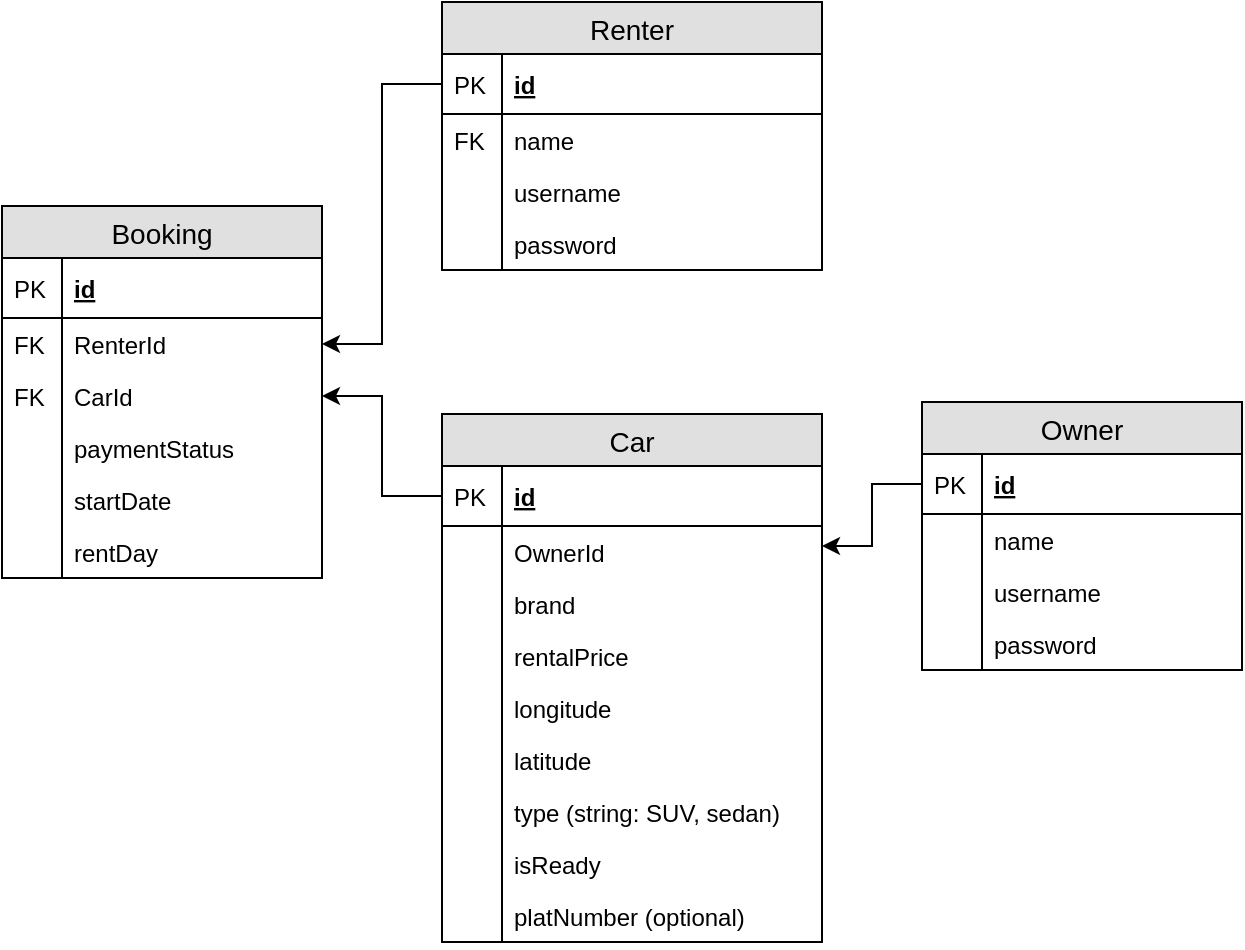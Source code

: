 <mxfile version="12.7.6" type="device"><diagram id="C5RBs43oDa-KdzZeNtuy" name="Page-1"><mxGraphModel dx="1102" dy="599" grid="1" gridSize="10" guides="1" tooltips="1" connect="1" arrows="1" fold="1" page="1" pageScale="1" pageWidth="827" pageHeight="1169" math="0" shadow="0"><root><mxCell id="WIyWlLk6GJQsqaUBKTNV-0"/><mxCell id="WIyWlLk6GJQsqaUBKTNV-1" parent="WIyWlLk6GJQsqaUBKTNV-0"/><mxCell id="tx0VlUiKPSg1FdMrtnyI-0" value="Booking" style="swimlane;fontStyle=0;childLayout=stackLayout;horizontal=1;startSize=26;fillColor=#e0e0e0;horizontalStack=0;resizeParent=1;resizeParentMax=0;resizeLast=0;collapsible=1;marginBottom=0;swimlaneFillColor=#ffffff;align=center;fontSize=14;" vertex="1" parent="WIyWlLk6GJQsqaUBKTNV-1"><mxGeometry x="150" y="332" width="160" height="186" as="geometry"/></mxCell><mxCell id="tx0VlUiKPSg1FdMrtnyI-1" value="id" style="shape=partialRectangle;top=0;left=0;right=0;bottom=1;align=left;verticalAlign=middle;fillColor=none;spacingLeft=34;spacingRight=4;overflow=hidden;rotatable=0;points=[[0,0.5],[1,0.5]];portConstraint=eastwest;dropTarget=0;fontStyle=5;fontSize=12;" vertex="1" parent="tx0VlUiKPSg1FdMrtnyI-0"><mxGeometry y="26" width="160" height="30" as="geometry"/></mxCell><mxCell id="tx0VlUiKPSg1FdMrtnyI-2" value="PK" style="shape=partialRectangle;top=0;left=0;bottom=0;fillColor=none;align=left;verticalAlign=middle;spacingLeft=4;spacingRight=4;overflow=hidden;rotatable=0;points=[];portConstraint=eastwest;part=1;fontSize=12;" vertex="1" connectable="0" parent="tx0VlUiKPSg1FdMrtnyI-1"><mxGeometry width="30" height="30" as="geometry"/></mxCell><mxCell id="tx0VlUiKPSg1FdMrtnyI-3" value="RenterId" style="shape=partialRectangle;top=0;left=0;right=0;bottom=0;align=left;verticalAlign=top;fillColor=none;spacingLeft=34;spacingRight=4;overflow=hidden;rotatable=0;points=[[0,0.5],[1,0.5]];portConstraint=eastwest;dropTarget=0;fontSize=12;" vertex="1" parent="tx0VlUiKPSg1FdMrtnyI-0"><mxGeometry y="56" width="160" height="26" as="geometry"/></mxCell><mxCell id="tx0VlUiKPSg1FdMrtnyI-4" value="FK" style="shape=partialRectangle;top=0;left=0;bottom=0;fillColor=none;align=left;verticalAlign=top;spacingLeft=4;spacingRight=4;overflow=hidden;rotatable=0;points=[];portConstraint=eastwest;part=1;fontSize=12;" vertex="1" connectable="0" parent="tx0VlUiKPSg1FdMrtnyI-3"><mxGeometry width="30" height="26" as="geometry"/></mxCell><mxCell id="tx0VlUiKPSg1FdMrtnyI-5" value="CarId" style="shape=partialRectangle;top=0;left=0;right=0;bottom=0;align=left;verticalAlign=top;fillColor=none;spacingLeft=34;spacingRight=4;overflow=hidden;rotatable=0;points=[[0,0.5],[1,0.5]];portConstraint=eastwest;dropTarget=0;fontSize=12;" vertex="1" parent="tx0VlUiKPSg1FdMrtnyI-0"><mxGeometry y="82" width="160" height="26" as="geometry"/></mxCell><mxCell id="tx0VlUiKPSg1FdMrtnyI-6" value="FK" style="shape=partialRectangle;top=0;left=0;bottom=0;fillColor=none;align=left;verticalAlign=top;spacingLeft=4;spacingRight=4;overflow=hidden;rotatable=0;points=[];portConstraint=eastwest;part=1;fontSize=12;" vertex="1" connectable="0" parent="tx0VlUiKPSg1FdMrtnyI-5"><mxGeometry width="30" height="26" as="geometry"/></mxCell><mxCell id="tx0VlUiKPSg1FdMrtnyI-23" value="paymentStatus" style="shape=partialRectangle;top=0;left=0;right=0;bottom=0;align=left;verticalAlign=top;fillColor=none;spacingLeft=34;spacingRight=4;overflow=hidden;rotatable=0;points=[[0,0.5],[1,0.5]];portConstraint=eastwest;dropTarget=0;fontSize=12;" vertex="1" parent="tx0VlUiKPSg1FdMrtnyI-0"><mxGeometry y="108" width="160" height="26" as="geometry"/></mxCell><mxCell id="tx0VlUiKPSg1FdMrtnyI-24" value="" style="shape=partialRectangle;top=0;left=0;bottom=0;fillColor=none;align=left;verticalAlign=top;spacingLeft=4;spacingRight=4;overflow=hidden;rotatable=0;points=[];portConstraint=eastwest;part=1;fontSize=12;" vertex="1" connectable="0" parent="tx0VlUiKPSg1FdMrtnyI-23"><mxGeometry width="30" height="26" as="geometry"/></mxCell><mxCell id="tx0VlUiKPSg1FdMrtnyI-27" value="startDate" style="shape=partialRectangle;top=0;left=0;right=0;bottom=0;align=left;verticalAlign=top;fillColor=none;spacingLeft=34;spacingRight=4;overflow=hidden;rotatable=0;points=[[0,0.5],[1,0.5]];portConstraint=eastwest;dropTarget=0;fontSize=12;" vertex="1" parent="tx0VlUiKPSg1FdMrtnyI-0"><mxGeometry y="134" width="160" height="26" as="geometry"/></mxCell><mxCell id="tx0VlUiKPSg1FdMrtnyI-28" value="" style="shape=partialRectangle;top=0;left=0;bottom=0;fillColor=none;align=left;verticalAlign=top;spacingLeft=4;spacingRight=4;overflow=hidden;rotatable=0;points=[];portConstraint=eastwest;part=1;fontSize=12;" vertex="1" connectable="0" parent="tx0VlUiKPSg1FdMrtnyI-27"><mxGeometry width="30" height="26" as="geometry"/></mxCell><mxCell id="tx0VlUiKPSg1FdMrtnyI-29" value="rentDay" style="shape=partialRectangle;top=0;left=0;right=0;bottom=0;align=left;verticalAlign=top;fillColor=none;spacingLeft=34;spacingRight=4;overflow=hidden;rotatable=0;points=[[0,0.5],[1,0.5]];portConstraint=eastwest;dropTarget=0;fontSize=12;" vertex="1" parent="tx0VlUiKPSg1FdMrtnyI-0"><mxGeometry y="160" width="160" height="26" as="geometry"/></mxCell><mxCell id="tx0VlUiKPSg1FdMrtnyI-30" value="" style="shape=partialRectangle;top=0;left=0;bottom=0;fillColor=none;align=left;verticalAlign=top;spacingLeft=4;spacingRight=4;overflow=hidden;rotatable=0;points=[];portConstraint=eastwest;part=1;fontSize=12;" vertex="1" connectable="0" parent="tx0VlUiKPSg1FdMrtnyI-29"><mxGeometry width="30" height="26" as="geometry"/></mxCell><mxCell id="tx0VlUiKPSg1FdMrtnyI-11" style="edgeStyle=orthogonalEdgeStyle;rounded=0;orthogonalLoop=1;jettySize=auto;html=1;exitX=0;exitY=0.5;exitDx=0;exitDy=0;" edge="1" parent="WIyWlLk6GJQsqaUBKTNV-1" source="tx0VlUiKPSg1FdMrtnyI-69" target="tx0VlUiKPSg1FdMrtnyI-5"><mxGeometry relative="1" as="geometry"><mxPoint x="380" y="469" as="sourcePoint"/></mxGeometry></mxCell><mxCell id="tx0VlUiKPSg1FdMrtnyI-13" style="edgeStyle=orthogonalEdgeStyle;rounded=0;orthogonalLoop=1;jettySize=auto;html=1;exitX=0;exitY=0.5;exitDx=0;exitDy=0;entryX=1;entryY=0.5;entryDx=0;entryDy=0;" edge="1" parent="WIyWlLk6GJQsqaUBKTNV-1" source="tx0VlUiKPSg1FdMrtnyI-43" target="tx0VlUiKPSg1FdMrtnyI-3"><mxGeometry relative="1" as="geometry"><mxPoint x="380" y="239" as="sourcePoint"/></mxGeometry></mxCell><mxCell id="tx0VlUiKPSg1FdMrtnyI-14" style="edgeStyle=orthogonalEdgeStyle;rounded=0;orthogonalLoop=1;jettySize=auto;html=1;exitX=0;exitY=0.5;exitDx=0;exitDy=0;entryX=1;entryY=0.25;entryDx=0;entryDy=0;" edge="1" parent="WIyWlLk6GJQsqaUBKTNV-1" source="tx0VlUiKPSg1FdMrtnyI-58" target="tx0VlUiKPSg1FdMrtnyI-68"><mxGeometry relative="1" as="geometry"><mxPoint x="590" y="479" as="sourcePoint"/><mxPoint x="540" y="495" as="targetPoint"/></mxGeometry></mxCell><mxCell id="tx0VlUiKPSg1FdMrtnyI-42" value="Renter" style="swimlane;fontStyle=0;childLayout=stackLayout;horizontal=1;startSize=26;fillColor=#e0e0e0;horizontalStack=0;resizeParent=1;resizeParentMax=0;resizeLast=0;collapsible=1;marginBottom=0;swimlaneFillColor=#ffffff;align=center;fontSize=14;" vertex="1" parent="WIyWlLk6GJQsqaUBKTNV-1"><mxGeometry x="370" y="230" width="190" height="134" as="geometry"/></mxCell><mxCell id="tx0VlUiKPSg1FdMrtnyI-43" value="id" style="shape=partialRectangle;top=0;left=0;right=0;bottom=1;align=left;verticalAlign=middle;fillColor=none;spacingLeft=34;spacingRight=4;overflow=hidden;rotatable=0;points=[[0,0.5],[1,0.5]];portConstraint=eastwest;dropTarget=0;fontStyle=5;fontSize=12;" vertex="1" parent="tx0VlUiKPSg1FdMrtnyI-42"><mxGeometry y="26" width="190" height="30" as="geometry"/></mxCell><mxCell id="tx0VlUiKPSg1FdMrtnyI-44" value="PK" style="shape=partialRectangle;top=0;left=0;bottom=0;fillColor=none;align=left;verticalAlign=middle;spacingLeft=4;spacingRight=4;overflow=hidden;rotatable=0;points=[];portConstraint=eastwest;part=1;fontSize=12;" vertex="1" connectable="0" parent="tx0VlUiKPSg1FdMrtnyI-43"><mxGeometry width="30" height="30" as="geometry"/></mxCell><mxCell id="tx0VlUiKPSg1FdMrtnyI-45" value="name" style="shape=partialRectangle;top=0;left=0;right=0;bottom=0;align=left;verticalAlign=top;fillColor=none;spacingLeft=34;spacingRight=4;overflow=hidden;rotatable=0;points=[[0,0.5],[1,0.5]];portConstraint=eastwest;dropTarget=0;fontSize=12;" vertex="1" parent="tx0VlUiKPSg1FdMrtnyI-42"><mxGeometry y="56" width="190" height="26" as="geometry"/></mxCell><mxCell id="tx0VlUiKPSg1FdMrtnyI-46" value="FK" style="shape=partialRectangle;top=0;left=0;bottom=0;fillColor=none;align=left;verticalAlign=top;spacingLeft=4;spacingRight=4;overflow=hidden;rotatable=0;points=[];portConstraint=eastwest;part=1;fontSize=12;" vertex="1" connectable="0" parent="tx0VlUiKPSg1FdMrtnyI-45"><mxGeometry width="30" height="26" as="geometry"/></mxCell><mxCell id="tx0VlUiKPSg1FdMrtnyI-95" value="username" style="shape=partialRectangle;top=0;left=0;right=0;bottom=0;align=left;verticalAlign=top;fillColor=none;spacingLeft=34;spacingRight=4;overflow=hidden;rotatable=0;points=[[0,0.5],[1,0.5]];portConstraint=eastwest;dropTarget=0;fontSize=12;" vertex="1" parent="tx0VlUiKPSg1FdMrtnyI-42"><mxGeometry y="82" width="190" height="26" as="geometry"/></mxCell><mxCell id="tx0VlUiKPSg1FdMrtnyI-96" value="" style="shape=partialRectangle;top=0;left=0;bottom=0;fillColor=none;align=left;verticalAlign=top;spacingLeft=4;spacingRight=4;overflow=hidden;rotatable=0;points=[];portConstraint=eastwest;part=1;fontSize=12;" vertex="1" connectable="0" parent="tx0VlUiKPSg1FdMrtnyI-95"><mxGeometry width="30" height="26" as="geometry"/></mxCell><mxCell id="tx0VlUiKPSg1FdMrtnyI-97" value="password" style="shape=partialRectangle;top=0;left=0;right=0;bottom=0;align=left;verticalAlign=top;fillColor=none;spacingLeft=34;spacingRight=4;overflow=hidden;rotatable=0;points=[[0,0.5],[1,0.5]];portConstraint=eastwest;dropTarget=0;fontSize=12;" vertex="1" parent="tx0VlUiKPSg1FdMrtnyI-42"><mxGeometry y="108" width="190" height="26" as="geometry"/></mxCell><mxCell id="tx0VlUiKPSg1FdMrtnyI-98" value="" style="shape=partialRectangle;top=0;left=0;bottom=0;fillColor=none;align=left;verticalAlign=top;spacingLeft=4;spacingRight=4;overflow=hidden;rotatable=0;points=[];portConstraint=eastwest;part=1;fontSize=12;" vertex="1" connectable="0" parent="tx0VlUiKPSg1FdMrtnyI-97"><mxGeometry width="30" height="26" as="geometry"/></mxCell><mxCell id="tx0VlUiKPSg1FdMrtnyI-57" value="Owner" style="swimlane;fontStyle=0;childLayout=stackLayout;horizontal=1;startSize=26;fillColor=#e0e0e0;horizontalStack=0;resizeParent=1;resizeParentMax=0;resizeLast=0;collapsible=1;marginBottom=0;swimlaneFillColor=#ffffff;align=center;fontSize=14;" vertex="1" parent="WIyWlLk6GJQsqaUBKTNV-1"><mxGeometry x="610" y="430" width="160" height="134" as="geometry"/></mxCell><mxCell id="tx0VlUiKPSg1FdMrtnyI-58" value="id" style="shape=partialRectangle;top=0;left=0;right=0;bottom=1;align=left;verticalAlign=middle;fillColor=none;spacingLeft=34;spacingRight=4;overflow=hidden;rotatable=0;points=[[0,0.5],[1,0.5]];portConstraint=eastwest;dropTarget=0;fontStyle=5;fontSize=12;" vertex="1" parent="tx0VlUiKPSg1FdMrtnyI-57"><mxGeometry y="26" width="160" height="30" as="geometry"/></mxCell><mxCell id="tx0VlUiKPSg1FdMrtnyI-59" value="PK" style="shape=partialRectangle;top=0;left=0;bottom=0;fillColor=none;align=left;verticalAlign=middle;spacingLeft=4;spacingRight=4;overflow=hidden;rotatable=0;points=[];portConstraint=eastwest;part=1;fontSize=12;" vertex="1" connectable="0" parent="tx0VlUiKPSg1FdMrtnyI-58"><mxGeometry width="30" height="30" as="geometry"/></mxCell><mxCell id="tx0VlUiKPSg1FdMrtnyI-60" value="name" style="shape=partialRectangle;top=0;left=0;right=0;bottom=0;align=left;verticalAlign=top;fillColor=none;spacingLeft=34;spacingRight=4;overflow=hidden;rotatable=0;points=[[0,0.5],[1,0.5]];portConstraint=eastwest;dropTarget=0;fontSize=12;" vertex="1" parent="tx0VlUiKPSg1FdMrtnyI-57"><mxGeometry y="56" width="160" height="26" as="geometry"/></mxCell><mxCell id="tx0VlUiKPSg1FdMrtnyI-61" value="" style="shape=partialRectangle;top=0;left=0;bottom=0;fillColor=none;align=left;verticalAlign=top;spacingLeft=4;spacingRight=4;overflow=hidden;rotatable=0;points=[];portConstraint=eastwest;part=1;fontSize=12;" vertex="1" connectable="0" parent="tx0VlUiKPSg1FdMrtnyI-60"><mxGeometry width="30" height="26" as="geometry"/></mxCell><mxCell id="tx0VlUiKPSg1FdMrtnyI-91" value="username" style="shape=partialRectangle;top=0;left=0;right=0;bottom=0;align=left;verticalAlign=top;fillColor=none;spacingLeft=34;spacingRight=4;overflow=hidden;rotatable=0;points=[[0,0.5],[1,0.5]];portConstraint=eastwest;dropTarget=0;fontSize=12;" vertex="1" parent="tx0VlUiKPSg1FdMrtnyI-57"><mxGeometry y="82" width="160" height="26" as="geometry"/></mxCell><mxCell id="tx0VlUiKPSg1FdMrtnyI-92" value="" style="shape=partialRectangle;top=0;left=0;bottom=0;fillColor=none;align=left;verticalAlign=top;spacingLeft=4;spacingRight=4;overflow=hidden;rotatable=0;points=[];portConstraint=eastwest;part=1;fontSize=12;" vertex="1" connectable="0" parent="tx0VlUiKPSg1FdMrtnyI-91"><mxGeometry width="30" height="26" as="geometry"/></mxCell><mxCell id="tx0VlUiKPSg1FdMrtnyI-93" value="password" style="shape=partialRectangle;top=0;left=0;right=0;bottom=0;align=left;verticalAlign=top;fillColor=none;spacingLeft=34;spacingRight=4;overflow=hidden;rotatable=0;points=[[0,0.5],[1,0.5]];portConstraint=eastwest;dropTarget=0;fontSize=12;" vertex="1" parent="tx0VlUiKPSg1FdMrtnyI-57"><mxGeometry y="108" width="160" height="26" as="geometry"/></mxCell><mxCell id="tx0VlUiKPSg1FdMrtnyI-94" value="" style="shape=partialRectangle;top=0;left=0;bottom=0;fillColor=none;align=left;verticalAlign=top;spacingLeft=4;spacingRight=4;overflow=hidden;rotatable=0;points=[];portConstraint=eastwest;part=1;fontSize=12;" vertex="1" connectable="0" parent="tx0VlUiKPSg1FdMrtnyI-93"><mxGeometry width="30" height="26" as="geometry"/></mxCell><mxCell id="tx0VlUiKPSg1FdMrtnyI-68" value="Car" style="swimlane;fontStyle=0;childLayout=stackLayout;horizontal=1;startSize=26;fillColor=#e0e0e0;horizontalStack=0;resizeParent=1;resizeParentMax=0;resizeLast=0;collapsible=1;marginBottom=0;swimlaneFillColor=#ffffff;align=center;fontSize=14;" vertex="1" parent="WIyWlLk6GJQsqaUBKTNV-1"><mxGeometry x="370" y="436" width="190" height="264" as="geometry"/></mxCell><mxCell id="tx0VlUiKPSg1FdMrtnyI-69" value="id" style="shape=partialRectangle;top=0;left=0;right=0;bottom=1;align=left;verticalAlign=middle;fillColor=none;spacingLeft=34;spacingRight=4;overflow=hidden;rotatable=0;points=[[0,0.5],[1,0.5]];portConstraint=eastwest;dropTarget=0;fontStyle=5;fontSize=12;" vertex="1" parent="tx0VlUiKPSg1FdMrtnyI-68"><mxGeometry y="26" width="190" height="30" as="geometry"/></mxCell><mxCell id="tx0VlUiKPSg1FdMrtnyI-70" value="PK" style="shape=partialRectangle;top=0;left=0;bottom=0;fillColor=none;align=left;verticalAlign=middle;spacingLeft=4;spacingRight=4;overflow=hidden;rotatable=0;points=[];portConstraint=eastwest;part=1;fontSize=12;" vertex="1" connectable="0" parent="tx0VlUiKPSg1FdMrtnyI-69"><mxGeometry width="30" height="30" as="geometry"/></mxCell><mxCell id="tx0VlUiKPSg1FdMrtnyI-71" value="OwnerId" style="shape=partialRectangle;top=0;left=0;right=0;bottom=0;align=left;verticalAlign=top;fillColor=none;spacingLeft=34;spacingRight=4;overflow=hidden;rotatable=0;points=[[0,0.5],[1,0.5]];portConstraint=eastwest;dropTarget=0;fontSize=12;" vertex="1" parent="tx0VlUiKPSg1FdMrtnyI-68"><mxGeometry y="56" width="190" height="26" as="geometry"/></mxCell><mxCell id="tx0VlUiKPSg1FdMrtnyI-72" value="" style="shape=partialRectangle;top=0;left=0;bottom=0;fillColor=none;align=left;verticalAlign=top;spacingLeft=4;spacingRight=4;overflow=hidden;rotatable=0;points=[];portConstraint=eastwest;part=1;fontSize=12;" vertex="1" connectable="0" parent="tx0VlUiKPSg1FdMrtnyI-71"><mxGeometry width="30" height="26" as="geometry"/></mxCell><mxCell id="tx0VlUiKPSg1FdMrtnyI-73" value="brand" style="shape=partialRectangle;top=0;left=0;right=0;bottom=0;align=left;verticalAlign=top;fillColor=none;spacingLeft=34;spacingRight=4;overflow=hidden;rotatable=0;points=[[0,0.5],[1,0.5]];portConstraint=eastwest;dropTarget=0;fontSize=12;" vertex="1" parent="tx0VlUiKPSg1FdMrtnyI-68"><mxGeometry y="82" width="190" height="26" as="geometry"/></mxCell><mxCell id="tx0VlUiKPSg1FdMrtnyI-74" value="" style="shape=partialRectangle;top=0;left=0;bottom=0;fillColor=none;align=left;verticalAlign=top;spacingLeft=4;spacingRight=4;overflow=hidden;rotatable=0;points=[];portConstraint=eastwest;part=1;fontSize=12;" vertex="1" connectable="0" parent="tx0VlUiKPSg1FdMrtnyI-73"><mxGeometry width="30" height="26" as="geometry"/></mxCell><mxCell id="tx0VlUiKPSg1FdMrtnyI-75" value="rentalPrice" style="shape=partialRectangle;top=0;left=0;right=0;bottom=0;align=left;verticalAlign=top;fillColor=none;spacingLeft=34;spacingRight=4;overflow=hidden;rotatable=0;points=[[0,0.5],[1,0.5]];portConstraint=eastwest;dropTarget=0;fontSize=12;" vertex="1" parent="tx0VlUiKPSg1FdMrtnyI-68"><mxGeometry y="108" width="190" height="26" as="geometry"/></mxCell><mxCell id="tx0VlUiKPSg1FdMrtnyI-76" value="" style="shape=partialRectangle;top=0;left=0;bottom=0;fillColor=none;align=left;verticalAlign=top;spacingLeft=4;spacingRight=4;overflow=hidden;rotatable=0;points=[];portConstraint=eastwest;part=1;fontSize=12;" vertex="1" connectable="0" parent="tx0VlUiKPSg1FdMrtnyI-75"><mxGeometry width="30" height="26" as="geometry"/></mxCell><mxCell id="tx0VlUiKPSg1FdMrtnyI-79" value="longitude" style="shape=partialRectangle;top=0;left=0;right=0;bottom=0;align=left;verticalAlign=top;fillColor=none;spacingLeft=34;spacingRight=4;overflow=hidden;rotatable=0;points=[[0,0.5],[1,0.5]];portConstraint=eastwest;dropTarget=0;fontSize=12;" vertex="1" parent="tx0VlUiKPSg1FdMrtnyI-68"><mxGeometry y="134" width="190" height="26" as="geometry"/></mxCell><mxCell id="tx0VlUiKPSg1FdMrtnyI-80" value="" style="shape=partialRectangle;top=0;left=0;bottom=0;fillColor=none;align=left;verticalAlign=top;spacingLeft=4;spacingRight=4;overflow=hidden;rotatable=0;points=[];portConstraint=eastwest;part=1;fontSize=12;" vertex="1" connectable="0" parent="tx0VlUiKPSg1FdMrtnyI-79"><mxGeometry width="30" height="26" as="geometry"/></mxCell><mxCell id="tx0VlUiKPSg1FdMrtnyI-81" value="latitude" style="shape=partialRectangle;top=0;left=0;right=0;bottom=0;align=left;verticalAlign=top;fillColor=none;spacingLeft=34;spacingRight=4;overflow=hidden;rotatable=0;points=[[0,0.5],[1,0.5]];portConstraint=eastwest;dropTarget=0;fontSize=12;" vertex="1" parent="tx0VlUiKPSg1FdMrtnyI-68"><mxGeometry y="160" width="190" height="26" as="geometry"/></mxCell><mxCell id="tx0VlUiKPSg1FdMrtnyI-82" value="" style="shape=partialRectangle;top=0;left=0;bottom=0;fillColor=none;align=left;verticalAlign=top;spacingLeft=4;spacingRight=4;overflow=hidden;rotatable=0;points=[];portConstraint=eastwest;part=1;fontSize=12;" vertex="1" connectable="0" parent="tx0VlUiKPSg1FdMrtnyI-81"><mxGeometry width="30" height="26" as="geometry"/></mxCell><mxCell id="tx0VlUiKPSg1FdMrtnyI-83" value="type (string: SUV, sedan)" style="shape=partialRectangle;top=0;left=0;right=0;bottom=0;align=left;verticalAlign=top;fillColor=none;spacingLeft=34;spacingRight=4;overflow=hidden;rotatable=0;points=[[0,0.5],[1,0.5]];portConstraint=eastwest;dropTarget=0;fontSize=12;" vertex="1" parent="tx0VlUiKPSg1FdMrtnyI-68"><mxGeometry y="186" width="190" height="26" as="geometry"/></mxCell><mxCell id="tx0VlUiKPSg1FdMrtnyI-84" value="" style="shape=partialRectangle;top=0;left=0;bottom=0;fillColor=none;align=left;verticalAlign=top;spacingLeft=4;spacingRight=4;overflow=hidden;rotatable=0;points=[];portConstraint=eastwest;part=1;fontSize=12;" vertex="1" connectable="0" parent="tx0VlUiKPSg1FdMrtnyI-83"><mxGeometry width="30" height="26" as="geometry"/></mxCell><mxCell id="tx0VlUiKPSg1FdMrtnyI-87" value="isReady" style="shape=partialRectangle;top=0;left=0;right=0;bottom=0;align=left;verticalAlign=top;fillColor=none;spacingLeft=34;spacingRight=4;overflow=hidden;rotatable=0;points=[[0,0.5],[1,0.5]];portConstraint=eastwest;dropTarget=0;fontSize=12;" vertex="1" parent="tx0VlUiKPSg1FdMrtnyI-68"><mxGeometry y="212" width="190" height="26" as="geometry"/></mxCell><mxCell id="tx0VlUiKPSg1FdMrtnyI-88" value="" style="shape=partialRectangle;top=0;left=0;bottom=0;fillColor=none;align=left;verticalAlign=top;spacingLeft=4;spacingRight=4;overflow=hidden;rotatable=0;points=[];portConstraint=eastwest;part=1;fontSize=12;" vertex="1" connectable="0" parent="tx0VlUiKPSg1FdMrtnyI-87"><mxGeometry width="30" height="26" as="geometry"/></mxCell><mxCell id="tx0VlUiKPSg1FdMrtnyI-89" value="platNumber (optional)" style="shape=partialRectangle;top=0;left=0;right=0;bottom=0;align=left;verticalAlign=top;fillColor=none;spacingLeft=34;spacingRight=4;overflow=hidden;rotatable=0;points=[[0,0.5],[1,0.5]];portConstraint=eastwest;dropTarget=0;fontSize=12;" vertex="1" parent="tx0VlUiKPSg1FdMrtnyI-68"><mxGeometry y="238" width="190" height="26" as="geometry"/></mxCell><mxCell id="tx0VlUiKPSg1FdMrtnyI-90" value="" style="shape=partialRectangle;top=0;left=0;bottom=0;fillColor=none;align=left;verticalAlign=top;spacingLeft=4;spacingRight=4;overflow=hidden;rotatable=0;points=[];portConstraint=eastwest;part=1;fontSize=12;" vertex="1" connectable="0" parent="tx0VlUiKPSg1FdMrtnyI-89"><mxGeometry width="30" height="26" as="geometry"/></mxCell></root></mxGraphModel></diagram></mxfile>